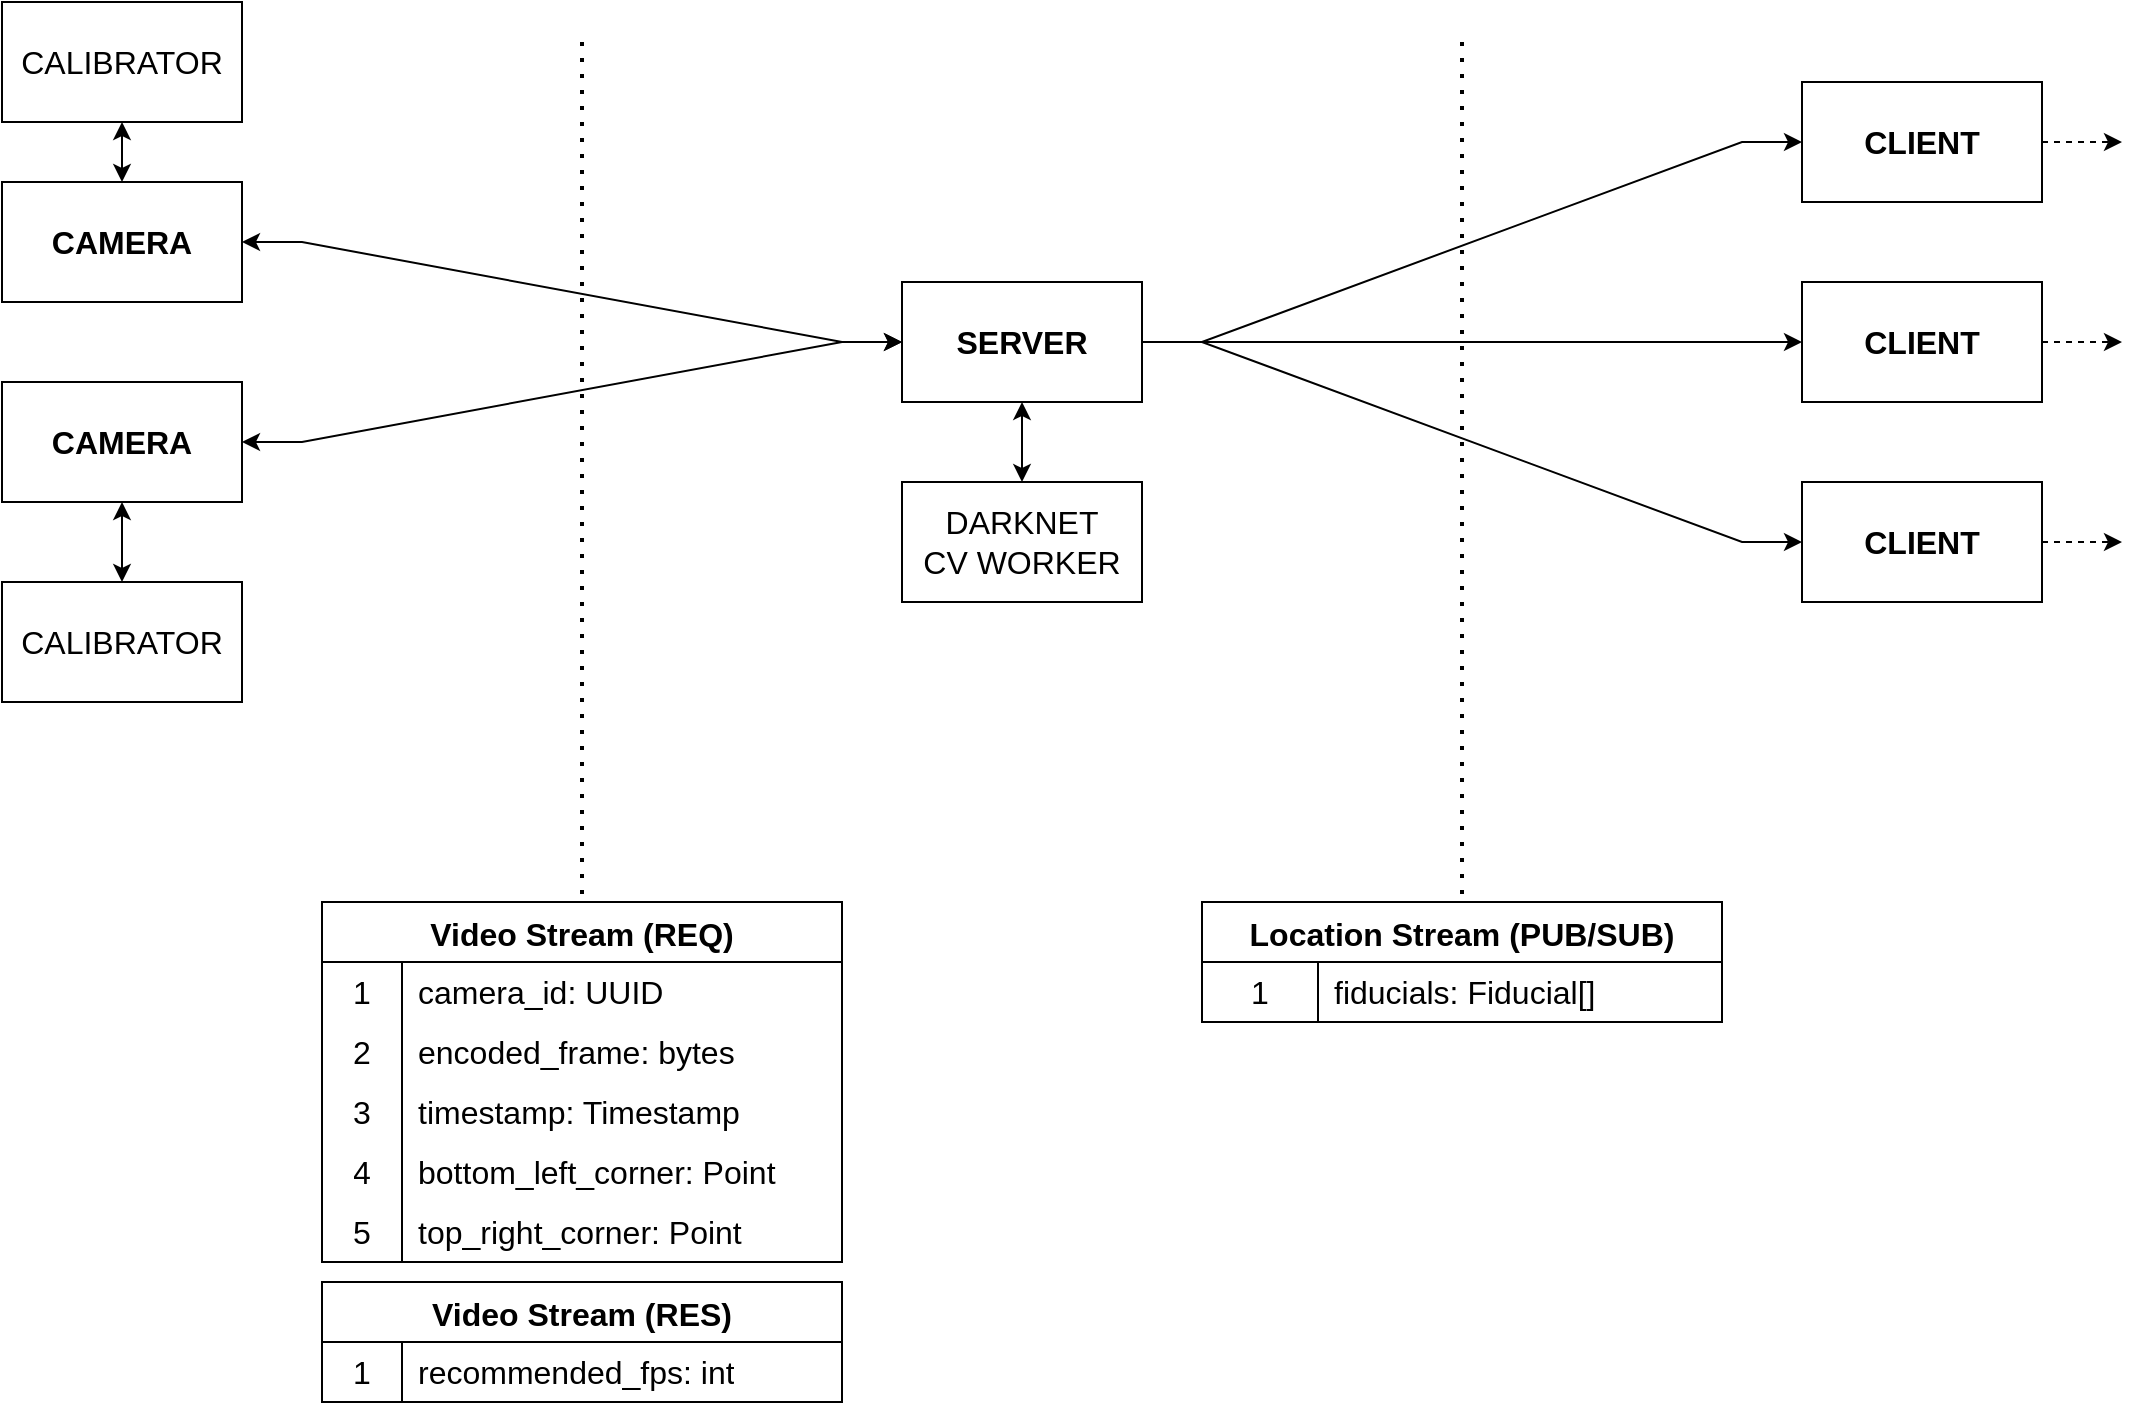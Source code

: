 <mxfile version="20.8.17" type="device"><diagram name="Page-1" id="8ZwRMKYIwnAi-eL0Bg6b"><mxGraphModel dx="2074" dy="1151" grid="1" gridSize="10" guides="1" tooltips="1" connect="1" arrows="1" fold="1" page="1" pageScale="1" pageWidth="1100" pageHeight="850" math="0" shadow="0"><root><mxCell id="0"/><mxCell id="1" parent="0"/><mxCell id="f6jl3S5OLqhXv_2z6Z4M-2" value="&lt;div style=&quot;font-size: 16px;&quot;&gt;SERVER&lt;/div&gt;" style="rounded=0;whiteSpace=wrap;html=1;fontSize=16;fontStyle=1" parent="1" vertex="1"><mxGeometry x="470" y="170" width="120" height="60" as="geometry"/></mxCell><mxCell id="f6jl3S5OLqhXv_2z6Z4M-3" value="CLIENT" style="rounded=0;whiteSpace=wrap;html=1;fontSize=16;fontStyle=1" parent="1" vertex="1"><mxGeometry x="920" y="170" width="120" height="60" as="geometry"/></mxCell><mxCell id="f6jl3S5OLqhXv_2z6Z4M-4" value="CLIENT" style="rounded=0;whiteSpace=wrap;html=1;fontSize=16;fontStyle=1" parent="1" vertex="1"><mxGeometry x="920" y="70" width="120" height="60" as="geometry"/></mxCell><mxCell id="f6jl3S5OLqhXv_2z6Z4M-5" value="CLIENT" style="rounded=0;whiteSpace=wrap;html=1;fontSize=16;fontStyle=1" parent="1" vertex="1"><mxGeometry x="920" y="270" width="120" height="60" as="geometry"/></mxCell><mxCell id="f6jl3S5OLqhXv_2z6Z4M-6" value="CAMERA" style="rounded=0;whiteSpace=wrap;html=1;fontSize=16;fontStyle=1" parent="1" vertex="1"><mxGeometry x="20" y="220" width="120" height="60" as="geometry"/></mxCell><mxCell id="f6jl3S5OLqhXv_2z6Z4M-7" value="CAMERA" style="rounded=0;whiteSpace=wrap;html=1;fontSize=16;fontStyle=1" parent="1" vertex="1"><mxGeometry x="20" y="120" width="120" height="60" as="geometry"/></mxCell><mxCell id="f6jl3S5OLqhXv_2z6Z4M-8" value="" style="endArrow=classic;startArrow=classic;html=1;rounded=0;exitX=0.5;exitY=0;exitDx=0;exitDy=0;" parent="1" source="f6jl3S5OLqhXv_2z6Z4M-47" target="f6jl3S5OLqhXv_2z6Z4M-2" edge="1"><mxGeometry width="50" height="50" relative="1" as="geometry"><mxPoint x="520" y="270" as="sourcePoint"/><mxPoint x="580" y="480" as="targetPoint"/></mxGeometry></mxCell><mxCell id="f6jl3S5OLqhXv_2z6Z4M-9" value="" style="endArrow=classic;html=1;rounded=0;edgeStyle=entityRelationEdgeStyle;startArrow=classic;startFill=1;" parent="1" source="f6jl3S5OLqhXv_2z6Z4M-7" target="f6jl3S5OLqhXv_2z6Z4M-2" edge="1"><mxGeometry width="50" height="50" relative="1" as="geometry"><mxPoint x="400" y="320" as="sourcePoint"/><mxPoint x="450" y="270" as="targetPoint"/></mxGeometry></mxCell><mxCell id="f6jl3S5OLqhXv_2z6Z4M-10" value="" style="endArrow=classic;html=1;rounded=0;edgeStyle=entityRelationEdgeStyle;startArrow=classic;startFill=1;" parent="1" source="f6jl3S5OLqhXv_2z6Z4M-6" target="f6jl3S5OLqhXv_2z6Z4M-2" edge="1"><mxGeometry width="50" height="50" relative="1" as="geometry"><mxPoint x="250" y="145" as="sourcePoint"/><mxPoint x="370" y="195" as="targetPoint"/></mxGeometry></mxCell><mxCell id="f6jl3S5OLqhXv_2z6Z4M-11" value="" style="endArrow=classic;html=1;rounded=0;edgeStyle=entityRelationEdgeStyle;" parent="1" source="f6jl3S5OLqhXv_2z6Z4M-2" target="f6jl3S5OLqhXv_2z6Z4M-4" edge="1"><mxGeometry width="50" height="50" relative="1" as="geometry"><mxPoint x="270" y="155" as="sourcePoint"/><mxPoint x="390" y="205" as="targetPoint"/></mxGeometry></mxCell><mxCell id="f6jl3S5OLqhXv_2z6Z4M-12" value="" style="endArrow=classic;html=1;rounded=0;edgeStyle=entityRelationEdgeStyle;" parent="1" source="f6jl3S5OLqhXv_2z6Z4M-2" target="f6jl3S5OLqhXv_2z6Z4M-3" edge="1"><mxGeometry width="50" height="50" relative="1" as="geometry"><mxPoint x="280" y="165" as="sourcePoint"/><mxPoint x="400" y="215" as="targetPoint"/></mxGeometry></mxCell><mxCell id="f6jl3S5OLqhXv_2z6Z4M-13" value="" style="endArrow=classic;html=1;rounded=0;edgeStyle=entityRelationEdgeStyle;" parent="1" source="f6jl3S5OLqhXv_2z6Z4M-2" target="f6jl3S5OLqhXv_2z6Z4M-5" edge="1"><mxGeometry width="50" height="50" relative="1" as="geometry"><mxPoint x="290" y="175" as="sourcePoint"/><mxPoint x="410" y="225" as="targetPoint"/></mxGeometry></mxCell><mxCell id="f6jl3S5OLqhXv_2z6Z4M-14" value="" style="endArrow=classic;startArrow=classic;html=1;rounded=0;entryX=0.5;entryY=1;entryDx=0;entryDy=0;" parent="1" source="f6jl3S5OLqhXv_2z6Z4M-7" target="f6jl3S5OLqhXv_2z6Z4M-45" edge="1"><mxGeometry width="50" height="50" relative="1" as="geometry"><mxPoint x="300" y="360" as="sourcePoint"/><mxPoint x="350" y="310" as="targetPoint"/></mxGeometry></mxCell><mxCell id="f6jl3S5OLqhXv_2z6Z4M-15" value="" style="endArrow=classic;startArrow=classic;html=1;rounded=0;exitX=0.5;exitY=0;exitDx=0;exitDy=0;" parent="1" source="f6jl3S5OLqhXv_2z6Z4M-46" target="f6jl3S5OLqhXv_2z6Z4M-6" edge="1"><mxGeometry width="50" height="50" relative="1" as="geometry"><mxPoint x="90" y="320" as="sourcePoint"/><mxPoint x="350" y="310" as="targetPoint"/></mxGeometry></mxCell><mxCell id="f6jl3S5OLqhXv_2z6Z4M-16" value="" style="endArrow=classic;html=1;rounded=0;dashed=1;" parent="1" source="f6jl3S5OLqhXv_2z6Z4M-4" edge="1"><mxGeometry width="50" height="50" relative="1" as="geometry"><mxPoint x="810" y="185" as="sourcePoint"/><mxPoint x="1080" y="100" as="targetPoint"/></mxGeometry></mxCell><mxCell id="f6jl3S5OLqhXv_2z6Z4M-17" value="" style="endArrow=classic;html=1;rounded=0;dashed=1;" parent="1" source="f6jl3S5OLqhXv_2z6Z4M-3" edge="1"><mxGeometry width="50" height="50" relative="1" as="geometry"><mxPoint x="1050" y="110" as="sourcePoint"/><mxPoint x="1080" y="200" as="targetPoint"/></mxGeometry></mxCell><mxCell id="f6jl3S5OLqhXv_2z6Z4M-18" value="" style="endArrow=classic;html=1;rounded=0;dashed=1;" parent="1" source="f6jl3S5OLqhXv_2z6Z4M-5" edge="1"><mxGeometry width="50" height="50" relative="1" as="geometry"><mxPoint x="1060" y="120" as="sourcePoint"/><mxPoint x="1080" y="300" as="targetPoint"/></mxGeometry></mxCell><mxCell id="f6jl3S5OLqhXv_2z6Z4M-19" value="Video Stream (REQ)" style="shape=table;startSize=30;container=1;collapsible=0;childLayout=tableLayout;fixedRows=1;rowLines=0;fontStyle=1;strokeColor=default;fontSize=16;" parent="1" vertex="1"><mxGeometry x="180" y="480" width="260" height="180" as="geometry"/></mxCell><mxCell id="f6jl3S5OLqhXv_2z6Z4M-20" value="" style="shape=tableRow;horizontal=0;startSize=0;swimlaneHead=0;swimlaneBody=0;top=0;left=0;bottom=0;right=0;collapsible=0;dropTarget=0;fillColor=none;points=[[0,0.5],[1,0.5]];portConstraint=eastwest;strokeColor=inherit;fontSize=16;" parent="f6jl3S5OLqhXv_2z6Z4M-19" vertex="1"><mxGeometry y="30" width="260" height="30" as="geometry"/></mxCell><mxCell id="f6jl3S5OLqhXv_2z6Z4M-21" value="1" style="shape=partialRectangle;html=1;whiteSpace=wrap;connectable=0;fillColor=none;top=0;left=0;bottom=0;right=0;overflow=hidden;pointerEvents=1;strokeColor=inherit;fontSize=16;" parent="f6jl3S5OLqhXv_2z6Z4M-20" vertex="1"><mxGeometry width="40" height="30" as="geometry"><mxRectangle width="40" height="30" as="alternateBounds"/></mxGeometry></mxCell><mxCell id="f6jl3S5OLqhXv_2z6Z4M-22" value="camera_id: UUID" style="shape=partialRectangle;html=1;whiteSpace=wrap;connectable=0;fillColor=none;top=0;left=0;bottom=0;right=0;align=left;spacingLeft=6;overflow=hidden;strokeColor=inherit;fontSize=16;" parent="f6jl3S5OLqhXv_2z6Z4M-20" vertex="1"><mxGeometry x="40" width="220" height="30" as="geometry"><mxRectangle width="220" height="30" as="alternateBounds"/></mxGeometry></mxCell><mxCell id="f6jl3S5OLqhXv_2z6Z4M-23" value="" style="shape=tableRow;horizontal=0;startSize=0;swimlaneHead=0;swimlaneBody=0;top=0;left=0;bottom=0;right=0;collapsible=0;dropTarget=0;fillColor=none;points=[[0,0.5],[1,0.5]];portConstraint=eastwest;strokeColor=inherit;fontSize=16;" parent="f6jl3S5OLqhXv_2z6Z4M-19" vertex="1"><mxGeometry y="60" width="260" height="30" as="geometry"/></mxCell><mxCell id="f6jl3S5OLqhXv_2z6Z4M-24" value="2" style="shape=partialRectangle;html=1;whiteSpace=wrap;connectable=0;fillColor=none;top=0;left=0;bottom=0;right=0;overflow=hidden;strokeColor=inherit;fontSize=16;" parent="f6jl3S5OLqhXv_2z6Z4M-23" vertex="1"><mxGeometry width="40" height="30" as="geometry"><mxRectangle width="40" height="30" as="alternateBounds"/></mxGeometry></mxCell><mxCell id="f6jl3S5OLqhXv_2z6Z4M-25" value="encoded_frame: bytes" style="shape=partialRectangle;html=1;whiteSpace=wrap;connectable=0;fillColor=none;top=0;left=0;bottom=0;right=0;align=left;spacingLeft=6;overflow=hidden;strokeColor=inherit;fontSize=16;" parent="f6jl3S5OLqhXv_2z6Z4M-23" vertex="1"><mxGeometry x="40" width="220" height="30" as="geometry"><mxRectangle width="220" height="30" as="alternateBounds"/></mxGeometry></mxCell><mxCell id="f6jl3S5OLqhXv_2z6Z4M-26" style="shape=tableRow;horizontal=0;startSize=0;swimlaneHead=0;swimlaneBody=0;top=0;left=0;bottom=0;right=0;collapsible=0;dropTarget=0;fillColor=none;points=[[0,0.5],[1,0.5]];portConstraint=eastwest;strokeColor=inherit;fontSize=16;" parent="f6jl3S5OLqhXv_2z6Z4M-19" vertex="1"><mxGeometry y="90" width="260" height="30" as="geometry"/></mxCell><mxCell id="f6jl3S5OLqhXv_2z6Z4M-27" value="3" style="shape=partialRectangle;html=1;whiteSpace=wrap;connectable=0;fillColor=none;top=0;left=0;bottom=0;right=0;overflow=hidden;strokeColor=inherit;fontSize=16;" parent="f6jl3S5OLqhXv_2z6Z4M-26" vertex="1"><mxGeometry width="40" height="30" as="geometry"><mxRectangle width="40" height="30" as="alternateBounds"/></mxGeometry></mxCell><mxCell id="f6jl3S5OLqhXv_2z6Z4M-28" value="timestamp: Timestamp" style="shape=partialRectangle;html=1;whiteSpace=wrap;connectable=0;fillColor=none;top=0;left=0;bottom=0;right=0;align=left;spacingLeft=6;overflow=hidden;strokeColor=inherit;fontSize=16;" parent="f6jl3S5OLqhXv_2z6Z4M-26" vertex="1"><mxGeometry x="40" width="220" height="30" as="geometry"><mxRectangle width="220" height="30" as="alternateBounds"/></mxGeometry></mxCell><mxCell id="f6jl3S5OLqhXv_2z6Z4M-29" style="shape=tableRow;horizontal=0;startSize=0;swimlaneHead=0;swimlaneBody=0;top=0;left=0;bottom=0;right=0;collapsible=0;dropTarget=0;fillColor=none;points=[[0,0.5],[1,0.5]];portConstraint=eastwest;strokeColor=inherit;fontSize=16;" parent="f6jl3S5OLqhXv_2z6Z4M-19" vertex="1"><mxGeometry y="120" width="260" height="30" as="geometry"/></mxCell><mxCell id="f6jl3S5OLqhXv_2z6Z4M-30" value="4" style="shape=partialRectangle;html=1;whiteSpace=wrap;connectable=0;fillColor=none;top=0;left=0;bottom=0;right=0;overflow=hidden;strokeColor=inherit;fontSize=16;" parent="f6jl3S5OLqhXv_2z6Z4M-29" vertex="1"><mxGeometry width="40" height="30" as="geometry"><mxRectangle width="40" height="30" as="alternateBounds"/></mxGeometry></mxCell><mxCell id="f6jl3S5OLqhXv_2z6Z4M-31" value="bottom_left_corner: Point" style="shape=partialRectangle;html=1;whiteSpace=wrap;connectable=0;fillColor=none;top=0;left=0;bottom=0;right=0;align=left;spacingLeft=6;overflow=hidden;strokeColor=inherit;fontSize=16;" parent="f6jl3S5OLqhXv_2z6Z4M-29" vertex="1"><mxGeometry x="40" width="220" height="30" as="geometry"><mxRectangle width="220" height="30" as="alternateBounds"/></mxGeometry></mxCell><mxCell id="f6jl3S5OLqhXv_2z6Z4M-32" style="shape=tableRow;horizontal=0;startSize=0;swimlaneHead=0;swimlaneBody=0;top=0;left=0;bottom=0;right=0;collapsible=0;dropTarget=0;fillColor=none;points=[[0,0.5],[1,0.5]];portConstraint=eastwest;strokeColor=inherit;fontSize=16;" parent="f6jl3S5OLqhXv_2z6Z4M-19" vertex="1"><mxGeometry y="150" width="260" height="30" as="geometry"/></mxCell><mxCell id="f6jl3S5OLqhXv_2z6Z4M-33" value="5" style="shape=partialRectangle;html=1;whiteSpace=wrap;connectable=0;fillColor=none;top=0;left=0;bottom=0;right=0;overflow=hidden;strokeColor=inherit;fontSize=16;" parent="f6jl3S5OLqhXv_2z6Z4M-32" vertex="1"><mxGeometry width="40" height="30" as="geometry"><mxRectangle width="40" height="30" as="alternateBounds"/></mxGeometry></mxCell><mxCell id="f6jl3S5OLqhXv_2z6Z4M-34" value="top_right_corner: Point" style="shape=partialRectangle;html=1;whiteSpace=wrap;connectable=0;fillColor=none;top=0;left=0;bottom=0;right=0;align=left;spacingLeft=6;overflow=hidden;strokeColor=inherit;fontSize=16;" parent="f6jl3S5OLqhXv_2z6Z4M-32" vertex="1"><mxGeometry x="40" width="220" height="30" as="geometry"><mxRectangle width="220" height="30" as="alternateBounds"/></mxGeometry></mxCell><mxCell id="f6jl3S5OLqhXv_2z6Z4M-35" value="" style="shape=tableRow;horizontal=0;startSize=0;swimlaneHead=0;swimlaneBody=0;top=0;left=0;bottom=0;right=0;collapsible=0;dropTarget=0;fillColor=none;points=[[0,0.5],[1,0.5]];portConstraint=eastwest;strokeColor=inherit;fontSize=16;" parent="1" vertex="1"><mxGeometry x="220" y="680" width="180" height="30" as="geometry"/></mxCell><mxCell id="f6jl3S5OLqhXv_2z6Z4M-36" value="" style="shape=tableRow;horizontal=0;startSize=0;swimlaneHead=0;swimlaneBody=0;top=0;left=0;bottom=0;right=0;collapsible=0;dropTarget=0;fillColor=none;points=[[0,0.5],[1,0.5]];portConstraint=eastwest;strokeColor=inherit;fontSize=16;" parent="1" vertex="1"><mxGeometry x="220" y="710" width="180" height="30" as="geometry"/></mxCell><mxCell id="f6jl3S5OLqhXv_2z6Z4M-37" value="Location Stream (PUB/SUB)" style="shape=table;startSize=30;container=1;collapsible=0;childLayout=tableLayout;fixedRows=1;rowLines=0;fontStyle=1;strokeColor=default;fontSize=16;" parent="1" vertex="1"><mxGeometry x="620" y="480" width="260" height="60" as="geometry"/></mxCell><mxCell id="f6jl3S5OLqhXv_2z6Z4M-38" value="" style="shape=tableRow;horizontal=0;startSize=0;swimlaneHead=0;swimlaneBody=0;top=0;left=0;bottom=0;right=0;collapsible=0;dropTarget=0;fillColor=none;points=[[0,0.5],[1,0.5]];portConstraint=eastwest;strokeColor=inherit;fontSize=16;" parent="f6jl3S5OLqhXv_2z6Z4M-37" vertex="1"><mxGeometry y="30" width="260" height="30" as="geometry"/></mxCell><mxCell id="f6jl3S5OLqhXv_2z6Z4M-39" value="1" style="shape=partialRectangle;html=1;whiteSpace=wrap;connectable=0;fillColor=none;top=0;left=0;bottom=0;right=0;overflow=hidden;pointerEvents=1;strokeColor=inherit;fontSize=16;" parent="f6jl3S5OLqhXv_2z6Z4M-38" vertex="1"><mxGeometry width="58" height="30" as="geometry"><mxRectangle width="58" height="30" as="alternateBounds"/></mxGeometry></mxCell><mxCell id="f6jl3S5OLqhXv_2z6Z4M-40" value="fiducials: Fiducial[]" style="shape=partialRectangle;html=1;whiteSpace=wrap;connectable=0;fillColor=none;top=0;left=0;bottom=0;right=0;align=left;spacingLeft=6;overflow=hidden;strokeColor=inherit;fontSize=16;" parent="f6jl3S5OLqhXv_2z6Z4M-38" vertex="1"><mxGeometry x="58" width="202" height="30" as="geometry"><mxRectangle width="202" height="30" as="alternateBounds"/></mxGeometry></mxCell><mxCell id="f6jl3S5OLqhXv_2z6Z4M-41" value="Video Stream (RES)" style="shape=table;startSize=30;container=1;collapsible=0;childLayout=tableLayout;fixedRows=1;rowLines=0;fontStyle=1;strokeColor=default;fontSize=16;" parent="1" vertex="1"><mxGeometry x="180" y="670" width="260" height="60" as="geometry"/></mxCell><mxCell id="f6jl3S5OLqhXv_2z6Z4M-42" value="" style="shape=tableRow;horizontal=0;startSize=0;swimlaneHead=0;swimlaneBody=0;top=0;left=0;bottom=0;right=0;collapsible=0;dropTarget=0;fillColor=none;points=[[0,0.5],[1,0.5]];portConstraint=eastwest;strokeColor=inherit;fontSize=16;" parent="f6jl3S5OLqhXv_2z6Z4M-41" vertex="1"><mxGeometry y="30" width="260" height="30" as="geometry"/></mxCell><mxCell id="f6jl3S5OLqhXv_2z6Z4M-43" value="1" style="shape=partialRectangle;html=1;whiteSpace=wrap;connectable=0;fillColor=none;top=0;left=0;bottom=0;right=0;overflow=hidden;pointerEvents=1;strokeColor=inherit;fontSize=16;" parent="f6jl3S5OLqhXv_2z6Z4M-42" vertex="1"><mxGeometry width="40" height="30" as="geometry"><mxRectangle width="40" height="30" as="alternateBounds"/></mxGeometry></mxCell><mxCell id="f6jl3S5OLqhXv_2z6Z4M-44" value="recommended_fps: int" style="shape=partialRectangle;html=1;whiteSpace=wrap;connectable=0;fillColor=none;top=0;left=0;bottom=0;right=0;align=left;spacingLeft=6;overflow=hidden;strokeColor=inherit;fontSize=16;" parent="f6jl3S5OLqhXv_2z6Z4M-42" vertex="1"><mxGeometry x="40" width="220" height="30" as="geometry"><mxRectangle width="220" height="30" as="alternateBounds"/></mxGeometry></mxCell><mxCell id="f6jl3S5OLqhXv_2z6Z4M-45" value="CALIBRATOR" style="rounded=0;whiteSpace=wrap;html=1;fontSize=16;" parent="1" vertex="1"><mxGeometry x="20" y="30" width="120" height="60" as="geometry"/></mxCell><mxCell id="f6jl3S5OLqhXv_2z6Z4M-46" value="CALIBRATOR" style="rounded=0;whiteSpace=wrap;html=1;fontSize=16;" parent="1" vertex="1"><mxGeometry x="20" y="320" width="120" height="60" as="geometry"/></mxCell><mxCell id="f6jl3S5OLqhXv_2z6Z4M-47" value="&lt;div&gt;DARKNET&lt;/div&gt;&lt;div&gt;CV WORKER&lt;br&gt;&lt;/div&gt;" style="rounded=0;whiteSpace=wrap;html=1;fontSize=16;" parent="1" vertex="1"><mxGeometry x="470" y="270" width="120" height="60" as="geometry"/></mxCell><mxCell id="f6jl3S5OLqhXv_2z6Z4M-48" value="" style="endArrow=none;dashed=1;html=1;dashPattern=1 3;strokeWidth=2;rounded=0;fontSize=16;entryX=0.5;entryY=0;entryDx=0;entryDy=0;" parent="1" target="f6jl3S5OLqhXv_2z6Z4M-19" edge="1"><mxGeometry width="50" height="50" relative="1" as="geometry"><mxPoint x="310" y="50" as="sourcePoint"/><mxPoint x="450" y="390" as="targetPoint"/></mxGeometry></mxCell><mxCell id="f6jl3S5OLqhXv_2z6Z4M-49" value="" style="endArrow=none;dashed=1;html=1;dashPattern=1 3;strokeWidth=2;rounded=0;fontSize=16;entryX=0.5;entryY=0;entryDx=0;entryDy=0;" parent="1" target="f6jl3S5OLqhXv_2z6Z4M-37" edge="1"><mxGeometry width="50" height="50" relative="1" as="geometry"><mxPoint x="750" y="50" as="sourcePoint"/><mxPoint x="450" y="390" as="targetPoint"/></mxGeometry></mxCell></root></mxGraphModel></diagram></mxfile>